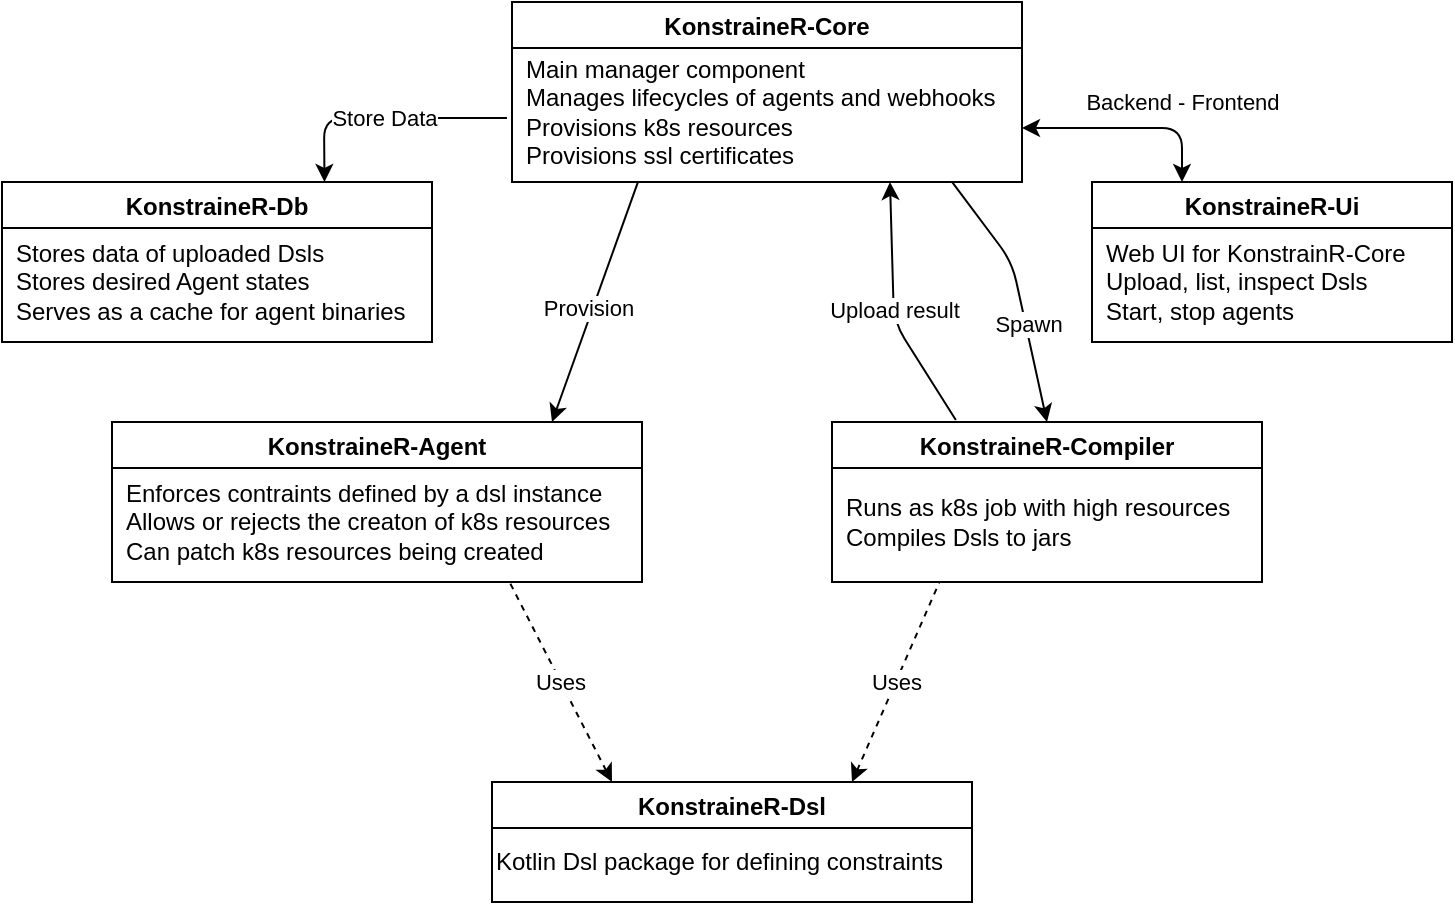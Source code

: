 <mxfile>
    <diagram id="nW18ixeJ_GSDz91-Pg-Q" name="Page-1">
        <mxGraphModel dx="992" dy="790" grid="1" gridSize="10" guides="1" tooltips="1" connect="1" arrows="1" fold="1" page="1" pageScale="1" pageWidth="850" pageHeight="1100" math="0" shadow="0">
            <root>
                <mxCell id="0"/>
                <mxCell id="1" parent="0"/>
                <mxCell id="11" value="KonstraineR-Core" style="swimlane;" parent="1" vertex="1">
                    <mxGeometry x="310" y="60" width="255" height="90" as="geometry"/>
                </mxCell>
                <mxCell id="12" value="Main manager component&lt;br&gt;Manages lifecycles of agents and webhooks&lt;br&gt;Provisions k8s resources&lt;br&gt;Provisions ssl certificates" style="text;html=1;align=left;verticalAlign=middle;resizable=0;points=[];autosize=1;strokeColor=none;fillColor=none;" parent="11" vertex="1">
                    <mxGeometry x="5" y="25" width="250" height="60" as="geometry"/>
                </mxCell>
                <mxCell id="14" value="KonstraineR-Ui" style="swimlane;" parent="1" vertex="1">
                    <mxGeometry x="600" y="150" width="180" height="80" as="geometry"/>
                </mxCell>
                <mxCell id="15" value="Web UI for KonstrainR-Core&lt;br&gt;Upload, list, inspect Dsls&lt;br&gt;Start, stop agents" style="text;html=1;align=left;verticalAlign=middle;resizable=0;points=[];autosize=1;strokeColor=none;fillColor=none;" parent="14" vertex="1">
                    <mxGeometry x="5" y="25" width="170" height="50" as="geometry"/>
                </mxCell>
                <mxCell id="16" value="KonstraineR-Db" style="swimlane;" parent="1" vertex="1">
                    <mxGeometry x="55" y="150" width="215" height="80" as="geometry"/>
                </mxCell>
                <mxCell id="17" value="Stores data of uploaded Dsls&lt;br&gt;Stores desired Agent states&lt;br&gt;Serves as a cache for agent binaries" style="text;html=1;align=left;verticalAlign=middle;resizable=0;points=[];autosize=1;strokeColor=none;fillColor=none;" parent="16" vertex="1">
                    <mxGeometry x="5" y="25" width="210" height="50" as="geometry"/>
                </mxCell>
                <mxCell id="18" value="KonstraineR-Compiler" style="swimlane;" parent="1" vertex="1">
                    <mxGeometry x="470" y="270" width="215" height="80" as="geometry"/>
                </mxCell>
                <mxCell id="19" value="Runs as k8s job with high resources&lt;br&gt;Compiles Dsls to jars&lt;br&gt;" style="text;html=1;align=left;verticalAlign=middle;resizable=0;points=[];autosize=1;strokeColor=none;fillColor=none;" parent="18" vertex="1">
                    <mxGeometry x="5" y="35" width="210" height="30" as="geometry"/>
                </mxCell>
                <mxCell id="28" value="KonstraineR-Agent" style="swimlane;" parent="1" vertex="1">
                    <mxGeometry x="110" y="270" width="265" height="80" as="geometry"/>
                </mxCell>
                <mxCell id="29" value="Enforces contraints defined by a dsl instance&lt;br&gt;Allows or rejects the creaton of k8s resources&lt;br&gt;Can patch k8s resources being created" style="text;html=1;align=left;verticalAlign=middle;resizable=0;points=[];autosize=1;strokeColor=none;fillColor=none;" parent="28" vertex="1">
                    <mxGeometry x="5" y="25" width="260" height="50" as="geometry"/>
                </mxCell>
                <mxCell id="30" value="KonstraineR-Dsl" style="swimlane;" parent="1" vertex="1">
                    <mxGeometry x="300" y="450" width="240" height="60" as="geometry"/>
                </mxCell>
                <mxCell id="31" value="Kotlin Dsl package for defining constraints" style="text;html=1;align=left;verticalAlign=middle;resizable=0;points=[];autosize=1;strokeColor=none;fillColor=none;" parent="30" vertex="1">
                    <mxGeometry y="30" width="240" height="20" as="geometry"/>
                </mxCell>
                <mxCell id="32" value="Store Data" style="endArrow=none;startArrow=classic;html=1;exitX=0.75;exitY=0;exitDx=0;exitDy=0;entryX=-0.03;entryY=0.55;entryDx=0;entryDy=0;entryPerimeter=0;endFill=0;" parent="1" source="16" target="12" edge="1">
                    <mxGeometry width="50" height="50" relative="1" as="geometry">
                        <mxPoint x="230" y="240" as="sourcePoint"/>
                        <mxPoint x="280" y="190" as="targetPoint"/>
                        <Array as="points">
                            <mxPoint x="216" y="118"/>
                        </Array>
                    </mxGeometry>
                </mxCell>
                <mxCell id="33" value="Backend - Frontend" style="endArrow=classic;startArrow=classic;html=1;exitX=1;exitY=0.633;exitDx=0;exitDy=0;entryX=0.25;entryY=0;entryDx=0;entryDy=0;exitPerimeter=0;endFill=1;startFill=1;" parent="1" source="12" target="14" edge="1">
                    <mxGeometry x="0.495" y="13" width="50" height="50" relative="1" as="geometry">
                        <mxPoint x="226.25" y="160" as="sourcePoint"/>
                        <mxPoint x="317.5" y="128" as="targetPoint"/>
                        <Array as="points">
                            <mxPoint x="645" y="123"/>
                        </Array>
                        <mxPoint x="-13" y="-13" as="offset"/>
                    </mxGeometry>
                </mxCell>
                <mxCell id="34" value="" style="endArrow=classic;html=1;exitX=0.86;exitY=1.083;exitDx=0;exitDy=0;exitPerimeter=0;entryX=0.5;entryY=0;entryDx=0;entryDy=0;" parent="1" source="12" target="18" edge="1">
                    <mxGeometry width="50" height="50" relative="1" as="geometry">
                        <mxPoint x="480" y="220" as="sourcePoint"/>
                        <mxPoint x="530" y="170" as="targetPoint"/>
                        <Array as="points">
                            <mxPoint x="560" y="190"/>
                        </Array>
                    </mxGeometry>
                </mxCell>
                <mxCell id="35" value="Spawn" style="edgeLabel;html=1;align=center;verticalAlign=middle;resizable=0;points=[];" parent="34" vertex="1" connectable="0">
                    <mxGeometry x="0.237" y="1" relative="1" as="geometry">
                        <mxPoint as="offset"/>
                    </mxGeometry>
                </mxCell>
                <mxCell id="36" value="Upload result" style="endArrow=classic;html=1;exitX=0.288;exitY=-0.012;exitDx=0;exitDy=0;entryX=0.736;entryY=1.083;entryDx=0;entryDy=0;exitPerimeter=0;entryPerimeter=0;" parent="1" source="18" target="12" edge="1">
                    <mxGeometry width="50" height="50" relative="1" as="geometry">
                        <mxPoint x="460" y="250" as="sourcePoint"/>
                        <mxPoint x="510" y="200" as="targetPoint"/>
                        <Array as="points">
                            <mxPoint x="501" y="220"/>
                        </Array>
                    </mxGeometry>
                </mxCell>
                <mxCell id="37" value="Uses" style="endArrow=none;dashed=1;html=1;exitX=0.75;exitY=0;exitDx=0;exitDy=0;entryX=0.25;entryY=1;entryDx=0;entryDy=0;startArrow=classic;startFill=1;" parent="1" source="30" target="18" edge="1">
                    <mxGeometry width="50" height="50" relative="1" as="geometry">
                        <mxPoint x="490" y="430" as="sourcePoint"/>
                        <mxPoint x="560" y="350" as="targetPoint"/>
                    </mxGeometry>
                </mxCell>
                <mxCell id="38" value="Uses" style="endArrow=none;dashed=1;html=1;exitX=0.25;exitY=0;exitDx=0;exitDy=0;endFill=0;startArrow=classic;startFill=1;entryX=0.75;entryY=1;entryDx=0;entryDy=0;" parent="1" source="30" target="28" edge="1">
                    <mxGeometry width="50" height="50" relative="1" as="geometry">
                        <mxPoint x="310" y="460" as="sourcePoint"/>
                        <mxPoint x="320" y="360" as="targetPoint"/>
                    </mxGeometry>
                </mxCell>
                <mxCell id="39" value="" style="endArrow=classic;html=1;exitX=0.232;exitY=1.083;exitDx=0;exitDy=0;exitPerimeter=0;" parent="1" source="12" edge="1">
                    <mxGeometry width="50" height="50" relative="1" as="geometry">
                        <mxPoint x="350" y="170.0" as="sourcePoint"/>
                        <mxPoint x="330" y="270" as="targetPoint"/>
                        <Array as="points"/>
                    </mxGeometry>
                </mxCell>
                <mxCell id="40" value="Provision" style="edgeLabel;html=1;align=center;verticalAlign=middle;resizable=0;points=[];" parent="39" vertex="1" connectable="0">
                    <mxGeometry x="0.237" y="1" relative="1" as="geometry">
                        <mxPoint y="-12" as="offset"/>
                    </mxGeometry>
                </mxCell>
            </root>
        </mxGraphModel>
    </diagram>
    <diagram id="9yQLHVHzpGQf9vdgCWeW" name="Page-2">
        <mxGraphModel dx="992" dy="790" grid="1" gridSize="10" guides="1" tooltips="1" connect="1" arrows="1" fold="1" page="1" pageScale="1" pageWidth="850" pageHeight="1100" math="0" shadow="0">
            <root>
                <mxCell id="zc-kcialeXplSbIRgTkO-0"/>
                <mxCell id="zc-kcialeXplSbIRgTkO-1" parent="zc-kcialeXplSbIRgTkO-0"/>
                <mxCell id="aWWlIO-4yamroWBZo2LM-0" value="KonstraineR-Core" style="swimlane;" vertex="1" parent="zc-kcialeXplSbIRgTkO-1">
                    <mxGeometry x="345" y="80" width="255" height="90" as="geometry"/>
                </mxCell>
                <mxCell id="aWWlIO-4yamroWBZo2LM-1" value="Main manager component&lt;br&gt;Manages lifecycles of agents and webhooks&lt;br&gt;Provisions k8s resources&lt;br&gt;Provisions ssl certificates" style="text;html=1;align=left;verticalAlign=middle;resizable=0;points=[];autosize=1;strokeColor=none;fillColor=none;" vertex="1" parent="aWWlIO-4yamroWBZo2LM-0">
                    <mxGeometry x="5" y="25" width="250" height="60" as="geometry"/>
                </mxCell>
                <mxCell id="aWWlIO-4yamroWBZo2LM-2" value="KonstraineR-Agent" style="swimlane;" vertex="1" parent="zc-kcialeXplSbIRgTkO-1">
                    <mxGeometry x="210" y="240" width="265" height="80" as="geometry"/>
                </mxCell>
                <mxCell id="aWWlIO-4yamroWBZo2LM-3" value="Enforces contraints defined by a dsl instance&lt;br&gt;Allows or rejects the creaton of k8s resources&lt;br&gt;Can patch k8s resources being created" style="text;html=1;align=left;verticalAlign=middle;resizable=0;points=[];autosize=1;strokeColor=none;fillColor=none;" vertex="1" parent="aWWlIO-4yamroWBZo2LM-2">
                    <mxGeometry x="5" y="25" width="260" height="50" as="geometry"/>
                </mxCell>
                <mxCell id="aWWlIO-4yamroWBZo2LM-4" value="KonstraineR-Dsl" style="swimlane;" vertex="1" parent="zc-kcialeXplSbIRgTkO-1">
                    <mxGeometry x="355" y="400" width="240" height="60" as="geometry"/>
                </mxCell>
                <mxCell id="aWWlIO-4yamroWBZo2LM-5" value="Kotlin Dsl package for defining constraints" style="text;html=1;align=left;verticalAlign=middle;resizable=0;points=[];autosize=1;strokeColor=none;fillColor=none;" vertex="1" parent="aWWlIO-4yamroWBZo2LM-4">
                    <mxGeometry y="30" width="240" height="20" as="geometry"/>
                </mxCell>
                <mxCell id="aWWlIO-4yamroWBZo2LM-6" value="Uses" style="endArrow=none;dashed=1;html=1;exitX=0.75;exitY=0;exitDx=0;exitDy=0;entryX=0.75;entryY=1;entryDx=0;entryDy=0;startArrow=classic;startFill=1;" edge="1" parent="zc-kcialeXplSbIRgTkO-1" source="aWWlIO-4yamroWBZo2LM-4" target="aWWlIO-4yamroWBZo2LM-0">
                    <mxGeometry width="50" height="50" relative="1" as="geometry">
                        <mxPoint x="525" y="450" as="sourcePoint"/>
                        <mxPoint x="558.75" y="370" as="targetPoint"/>
                    </mxGeometry>
                </mxCell>
                <mxCell id="aWWlIO-4yamroWBZo2LM-7" value="Uses" style="endArrow=none;dashed=1;html=1;exitX=0.25;exitY=0;exitDx=0;exitDy=0;endFill=0;startArrow=classic;startFill=1;entryX=0.75;entryY=1;entryDx=0;entryDy=0;" edge="1" parent="zc-kcialeXplSbIRgTkO-1" source="aWWlIO-4yamroWBZo2LM-4" target="aWWlIO-4yamroWBZo2LM-2">
                    <mxGeometry width="50" height="50" relative="1" as="geometry">
                        <mxPoint x="345" y="480" as="sourcePoint"/>
                        <mxPoint x="355" y="380" as="targetPoint"/>
                    </mxGeometry>
                </mxCell>
                <mxCell id="aWWlIO-4yamroWBZo2LM-8" value="" style="endArrow=classic;html=1;exitX=0.232;exitY=1.083;exitDx=0;exitDy=0;exitPerimeter=0;entryX=0.75;entryY=0;entryDx=0;entryDy=0;" edge="1" parent="zc-kcialeXplSbIRgTkO-1" source="aWWlIO-4yamroWBZo2LM-1" target="aWWlIO-4yamroWBZo2LM-2">
                    <mxGeometry width="50" height="50" relative="1" as="geometry">
                        <mxPoint x="385" y="190" as="sourcePoint"/>
                        <mxPoint x="365" y="290" as="targetPoint"/>
                        <Array as="points"/>
                    </mxGeometry>
                </mxCell>
                <mxCell id="aWWlIO-4yamroWBZo2LM-9" value="Provision" style="edgeLabel;html=1;align=center;verticalAlign=middle;resizable=0;points=[];" vertex="1" connectable="0" parent="aWWlIO-4yamroWBZo2LM-8">
                    <mxGeometry x="0.237" y="1" relative="1" as="geometry">
                        <mxPoint y="-12" as="offset"/>
                    </mxGeometry>
                </mxCell>
            </root>
        </mxGraphModel>
    </diagram>
</mxfile>